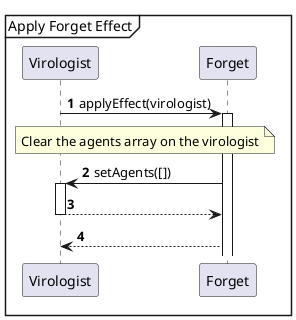 @startuml
'https://plantuml.com/sequence-diagram

autonumber

mainframe Apply Forget Effect

Virologist -> Forget++ : applyEffect(virologist)

note over Virologist,Forget
Clear the agents array on the virologist
end note

Forget -> Virologist++ : setAgents([])
Virologist --> Forget--

Forget --> Virologist

@enduml